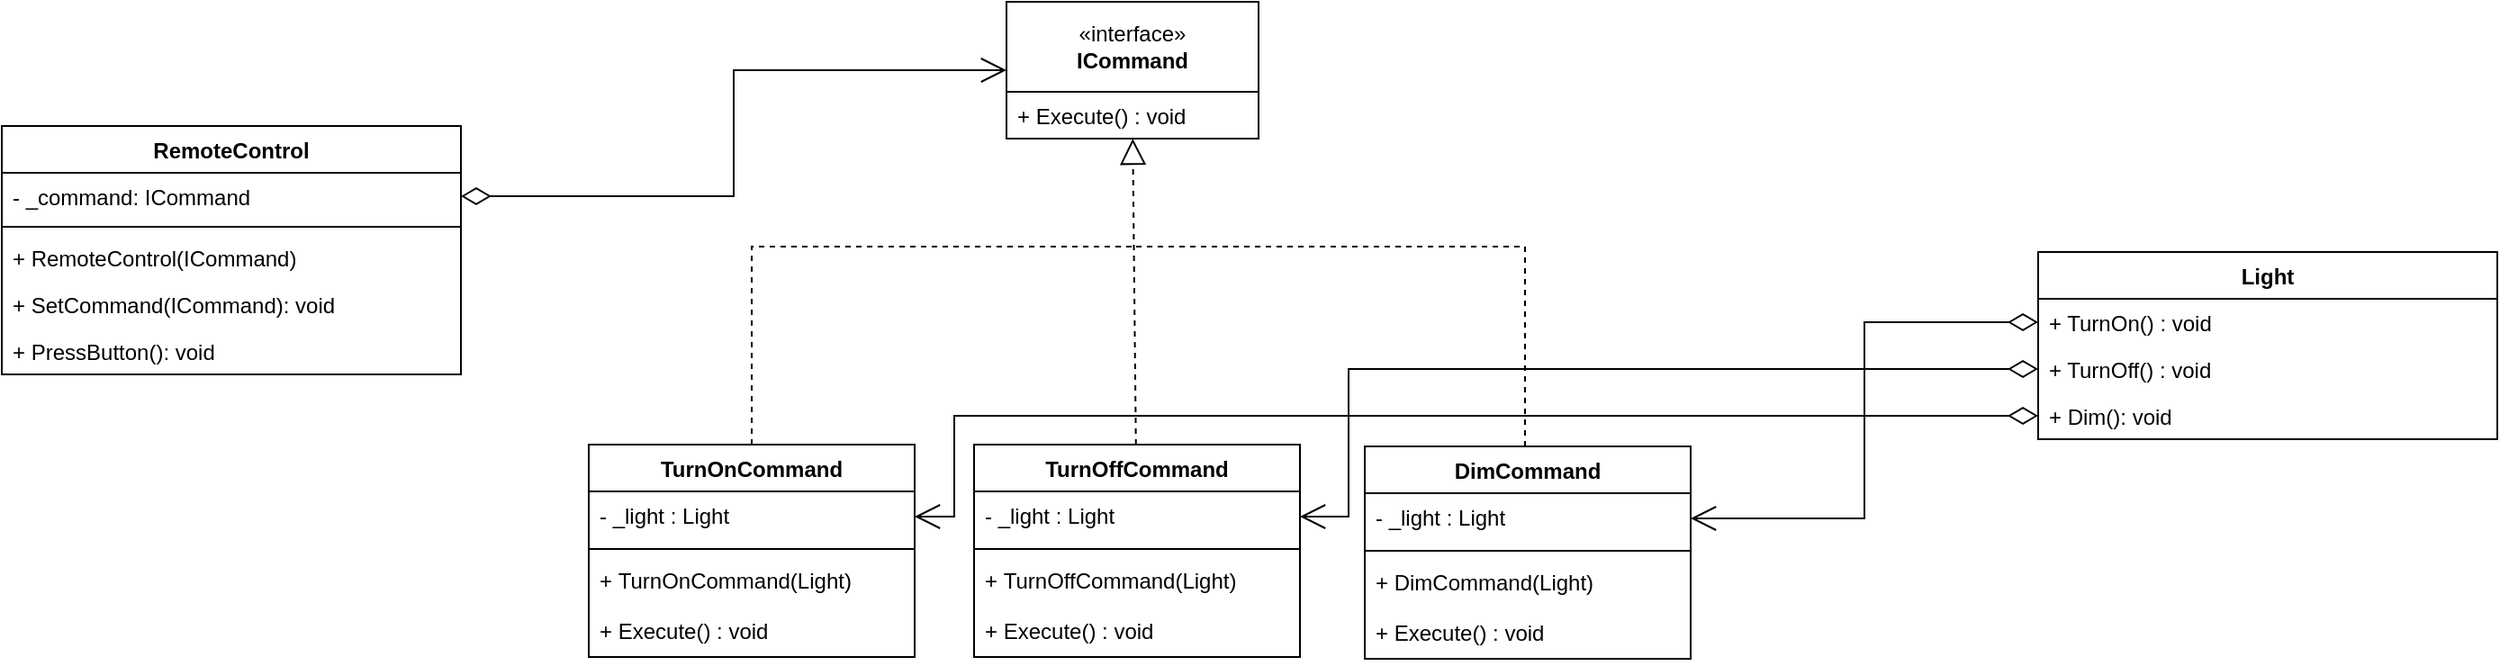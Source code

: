 <mxfile version="26.0.8">
  <diagram name="Page-1" id="WpWYNAq_A07RjoxeMoz-">
    <mxGraphModel dx="2087" dy="908" grid="0" gridSize="10" guides="0" tooltips="1" connect="1" arrows="1" fold="1" page="0" pageScale="1" pageWidth="850" pageHeight="1100" math="0" shadow="0">
      <root>
        <mxCell id="0" />
        <mxCell id="1" parent="0" />
        <mxCell id="CBoQt1l6Mm7SFNJmkGvY-1" value="«interface»&lt;br&gt;&lt;b&gt;ICommand&lt;/b&gt;" style="swimlane;fontStyle=0;childLayout=stackLayout;horizontal=1;startSize=50;fillColor=none;horizontalStack=0;resizeParent=1;resizeParentMax=0;resizeLast=0;collapsible=1;marginBottom=0;whiteSpace=wrap;html=1;" parent="1" vertex="1">
          <mxGeometry x="417" y="62" width="140" height="76" as="geometry" />
        </mxCell>
        <mxCell id="CBoQt1l6Mm7SFNJmkGvY-2" value="+ Execute() : void" style="text;strokeColor=none;fillColor=none;align=left;verticalAlign=top;spacingLeft=4;spacingRight=4;overflow=hidden;rotatable=0;points=[[0,0.5],[1,0.5]];portConstraint=eastwest;whiteSpace=wrap;html=1;" parent="CBoQt1l6Mm7SFNJmkGvY-1" vertex="1">
          <mxGeometry y="50" width="140" height="26" as="geometry" />
        </mxCell>
        <mxCell id="ERFJ4a53fNfV4M_B5qXD-2" value="TurnOnCommand" style="swimlane;fontStyle=1;align=center;verticalAlign=top;childLayout=stackLayout;horizontal=1;startSize=26;horizontalStack=0;resizeParent=1;resizeParentMax=0;resizeLast=0;collapsible=1;marginBottom=0;whiteSpace=wrap;html=1;" vertex="1" parent="1">
          <mxGeometry x="185" y="308" width="181" height="118" as="geometry" />
        </mxCell>
        <mxCell id="ERFJ4a53fNfV4M_B5qXD-3" value="-&amp;nbsp;_light : Light" style="text;strokeColor=none;fillColor=none;align=left;verticalAlign=top;spacingLeft=4;spacingRight=4;overflow=hidden;rotatable=0;points=[[0,0.5],[1,0.5]];portConstraint=eastwest;whiteSpace=wrap;html=1;" vertex="1" parent="ERFJ4a53fNfV4M_B5qXD-2">
          <mxGeometry y="26" width="181" height="28" as="geometry" />
        </mxCell>
        <mxCell id="ERFJ4a53fNfV4M_B5qXD-6" value="" style="line;strokeWidth=1;fillColor=none;align=left;verticalAlign=middle;spacingTop=-1;spacingLeft=3;spacingRight=3;rotatable=0;labelPosition=right;points=[];portConstraint=eastwest;strokeColor=inherit;" vertex="1" parent="ERFJ4a53fNfV4M_B5qXD-2">
          <mxGeometry y="54" width="181" height="8" as="geometry" />
        </mxCell>
        <mxCell id="ERFJ4a53fNfV4M_B5qXD-7" value="+&amp;nbsp;TurnOnCommand(Light)" style="text;strokeColor=none;fillColor=none;align=left;verticalAlign=top;spacingLeft=4;spacingRight=4;overflow=hidden;rotatable=0;points=[[0,0.5],[1,0.5]];portConstraint=eastwest;whiteSpace=wrap;html=1;" vertex="1" parent="ERFJ4a53fNfV4M_B5qXD-2">
          <mxGeometry y="62" width="181" height="28" as="geometry" />
        </mxCell>
        <mxCell id="ERFJ4a53fNfV4M_B5qXD-8" value="+&amp;nbsp;Execute() : void" style="text;strokeColor=none;fillColor=none;align=left;verticalAlign=top;spacingLeft=4;spacingRight=4;overflow=hidden;rotatable=0;points=[[0,0.5],[1,0.5]];portConstraint=eastwest;whiteSpace=wrap;html=1;" vertex="1" parent="ERFJ4a53fNfV4M_B5qXD-2">
          <mxGeometry y="90" width="181" height="28" as="geometry" />
        </mxCell>
        <mxCell id="ERFJ4a53fNfV4M_B5qXD-9" value="TurnOffCommand" style="swimlane;fontStyle=1;align=center;verticalAlign=top;childLayout=stackLayout;horizontal=1;startSize=26;horizontalStack=0;resizeParent=1;resizeParentMax=0;resizeLast=0;collapsible=1;marginBottom=0;whiteSpace=wrap;html=1;" vertex="1" parent="1">
          <mxGeometry x="399" y="308" width="181" height="118" as="geometry" />
        </mxCell>
        <mxCell id="ERFJ4a53fNfV4M_B5qXD-10" value="-&amp;nbsp;_light : Light" style="text;strokeColor=none;fillColor=none;align=left;verticalAlign=top;spacingLeft=4;spacingRight=4;overflow=hidden;rotatable=0;points=[[0,0.5],[1,0.5]];portConstraint=eastwest;whiteSpace=wrap;html=1;" vertex="1" parent="ERFJ4a53fNfV4M_B5qXD-9">
          <mxGeometry y="26" width="181" height="28" as="geometry" />
        </mxCell>
        <mxCell id="ERFJ4a53fNfV4M_B5qXD-11" value="" style="line;strokeWidth=1;fillColor=none;align=left;verticalAlign=middle;spacingTop=-1;spacingLeft=3;spacingRight=3;rotatable=0;labelPosition=right;points=[];portConstraint=eastwest;strokeColor=inherit;" vertex="1" parent="ERFJ4a53fNfV4M_B5qXD-9">
          <mxGeometry y="54" width="181" height="8" as="geometry" />
        </mxCell>
        <mxCell id="ERFJ4a53fNfV4M_B5qXD-12" value="+&amp;nbsp;TurnOffCommand(Light)" style="text;strokeColor=none;fillColor=none;align=left;verticalAlign=top;spacingLeft=4;spacingRight=4;overflow=hidden;rotatable=0;points=[[0,0.5],[1,0.5]];portConstraint=eastwest;whiteSpace=wrap;html=1;" vertex="1" parent="ERFJ4a53fNfV4M_B5qXD-9">
          <mxGeometry y="62" width="181" height="28" as="geometry" />
        </mxCell>
        <mxCell id="ERFJ4a53fNfV4M_B5qXD-13" value="+&amp;nbsp;Execute() : void" style="text;strokeColor=none;fillColor=none;align=left;verticalAlign=top;spacingLeft=4;spacingRight=4;overflow=hidden;rotatable=0;points=[[0,0.5],[1,0.5]];portConstraint=eastwest;whiteSpace=wrap;html=1;" vertex="1" parent="ERFJ4a53fNfV4M_B5qXD-9">
          <mxGeometry y="90" width="181" height="28" as="geometry" />
        </mxCell>
        <mxCell id="ERFJ4a53fNfV4M_B5qXD-14" value="DimCommand" style="swimlane;fontStyle=1;align=center;verticalAlign=top;childLayout=stackLayout;horizontal=1;startSize=26;horizontalStack=0;resizeParent=1;resizeParentMax=0;resizeLast=0;collapsible=1;marginBottom=0;whiteSpace=wrap;html=1;" vertex="1" parent="1">
          <mxGeometry x="616" y="309" width="181" height="118" as="geometry" />
        </mxCell>
        <mxCell id="ERFJ4a53fNfV4M_B5qXD-15" value="-&amp;nbsp;_light : Light" style="text;strokeColor=none;fillColor=none;align=left;verticalAlign=top;spacingLeft=4;spacingRight=4;overflow=hidden;rotatable=0;points=[[0,0.5],[1,0.5]];portConstraint=eastwest;whiteSpace=wrap;html=1;" vertex="1" parent="ERFJ4a53fNfV4M_B5qXD-14">
          <mxGeometry y="26" width="181" height="28" as="geometry" />
        </mxCell>
        <mxCell id="ERFJ4a53fNfV4M_B5qXD-16" value="" style="line;strokeWidth=1;fillColor=none;align=left;verticalAlign=middle;spacingTop=-1;spacingLeft=3;spacingRight=3;rotatable=0;labelPosition=right;points=[];portConstraint=eastwest;strokeColor=inherit;" vertex="1" parent="ERFJ4a53fNfV4M_B5qXD-14">
          <mxGeometry y="54" width="181" height="8" as="geometry" />
        </mxCell>
        <mxCell id="ERFJ4a53fNfV4M_B5qXD-17" value="+&amp;nbsp;DimCommand(Light)" style="text;strokeColor=none;fillColor=none;align=left;verticalAlign=top;spacingLeft=4;spacingRight=4;overflow=hidden;rotatable=0;points=[[0,0.5],[1,0.5]];portConstraint=eastwest;whiteSpace=wrap;html=1;" vertex="1" parent="ERFJ4a53fNfV4M_B5qXD-14">
          <mxGeometry y="62" width="181" height="28" as="geometry" />
        </mxCell>
        <mxCell id="ERFJ4a53fNfV4M_B5qXD-18" value="+&amp;nbsp;Execute() : void" style="text;strokeColor=none;fillColor=none;align=left;verticalAlign=top;spacingLeft=4;spacingRight=4;overflow=hidden;rotatable=0;points=[[0,0.5],[1,0.5]];portConstraint=eastwest;whiteSpace=wrap;html=1;" vertex="1" parent="ERFJ4a53fNfV4M_B5qXD-14">
          <mxGeometry y="90" width="181" height="28" as="geometry" />
        </mxCell>
        <mxCell id="ERFJ4a53fNfV4M_B5qXD-19" value="" style="endArrow=block;dashed=1;endFill=0;endSize=12;html=1;rounded=0;" edge="1" parent="1" source="ERFJ4a53fNfV4M_B5qXD-9" target="CBoQt1l6Mm7SFNJmkGvY-2">
          <mxGeometry width="160" relative="1" as="geometry">
            <mxPoint x="488" y="254" as="sourcePoint" />
            <mxPoint x="487" y="144" as="targetPoint" />
          </mxGeometry>
        </mxCell>
        <mxCell id="ERFJ4a53fNfV4M_B5qXD-20" style="edgeStyle=orthogonalEdgeStyle;rounded=0;orthogonalLoop=1;jettySize=auto;html=1;dashed=1;strokeColor=default;curved=0;endArrow=none;endFill=0;" edge="1" parent="1" source="ERFJ4a53fNfV4M_B5qXD-2">
          <mxGeometry relative="1" as="geometry">
            <mxPoint x="487" y="198" as="targetPoint" />
            <Array as="points">
              <mxPoint x="275" y="198" />
            </Array>
            <mxPoint x="275" y="254" as="sourcePoint" />
          </mxGeometry>
        </mxCell>
        <mxCell id="ERFJ4a53fNfV4M_B5qXD-21" style="edgeStyle=orthogonalEdgeStyle;rounded=0;orthogonalLoop=1;jettySize=auto;html=1;dashed=1;strokeColor=default;curved=0;endArrow=none;endFill=0;" edge="1" parent="1" source="ERFJ4a53fNfV4M_B5qXD-14">
          <mxGeometry relative="1" as="geometry">
            <mxPoint x="706" y="254" as="sourcePoint" />
            <mxPoint x="485" y="198" as="targetPoint" />
            <Array as="points">
              <mxPoint x="705" y="198" />
            </Array>
          </mxGeometry>
        </mxCell>
        <mxCell id="ERFJ4a53fNfV4M_B5qXD-22" value="" style="endArrow=open;html=1;endSize=12;startArrow=diamondThin;startSize=14;startFill=0;edgeStyle=orthogonalEdgeStyle;align=left;verticalAlign=bottom;rounded=0;exitX=1;exitY=0.5;exitDx=0;exitDy=0;entryX=0;entryY=0.5;entryDx=0;entryDy=0;" edge="1" parent="1" source="ERFJ4a53fNfV4M_B5qXD-24" target="CBoQt1l6Mm7SFNJmkGvY-1">
          <mxGeometry x="-0.923" y="20" relative="1" as="geometry">
            <mxPoint x="-103" y="219" as="sourcePoint" />
            <mxPoint x="281" y="62" as="targetPoint" />
            <mxPoint as="offset" />
          </mxGeometry>
        </mxCell>
        <mxCell id="ERFJ4a53fNfV4M_B5qXD-23" value="RemoteControl" style="swimlane;fontStyle=1;align=center;verticalAlign=top;childLayout=stackLayout;horizontal=1;startSize=26;horizontalStack=0;resizeParent=1;resizeParentMax=0;resizeLast=0;collapsible=1;marginBottom=0;whiteSpace=wrap;html=1;" vertex="1" parent="1">
          <mxGeometry x="-141" y="131" width="255" height="138" as="geometry" />
        </mxCell>
        <mxCell id="ERFJ4a53fNfV4M_B5qXD-24" value="- _command: ICommand" style="text;strokeColor=none;fillColor=none;align=left;verticalAlign=top;spacingLeft=4;spacingRight=4;overflow=hidden;rotatable=0;points=[[0,0.5],[1,0.5]];portConstraint=eastwest;whiteSpace=wrap;html=1;" vertex="1" parent="ERFJ4a53fNfV4M_B5qXD-23">
          <mxGeometry y="26" width="255" height="26" as="geometry" />
        </mxCell>
        <mxCell id="ERFJ4a53fNfV4M_B5qXD-26" value="" style="line;strokeWidth=1;fillColor=none;align=left;verticalAlign=middle;spacingTop=-1;spacingLeft=3;spacingRight=3;rotatable=0;labelPosition=right;points=[];portConstraint=eastwest;strokeColor=inherit;" vertex="1" parent="ERFJ4a53fNfV4M_B5qXD-23">
          <mxGeometry y="52" width="255" height="8" as="geometry" />
        </mxCell>
        <mxCell id="ERFJ4a53fNfV4M_B5qXD-27" value="+ RemoteControl(ICommand)" style="text;strokeColor=none;fillColor=none;align=left;verticalAlign=top;spacingLeft=4;spacingRight=4;overflow=hidden;rotatable=0;points=[[0,0.5],[1,0.5]];portConstraint=eastwest;whiteSpace=wrap;html=1;" vertex="1" parent="ERFJ4a53fNfV4M_B5qXD-23">
          <mxGeometry y="60" width="255" height="26" as="geometry" />
        </mxCell>
        <mxCell id="ERFJ4a53fNfV4M_B5qXD-28" value="+ SetCommand(ICommand): void" style="text;strokeColor=none;fillColor=none;align=left;verticalAlign=top;spacingLeft=4;spacingRight=4;overflow=hidden;rotatable=0;points=[[0,0.5],[1,0.5]];portConstraint=eastwest;whiteSpace=wrap;html=1;" vertex="1" parent="ERFJ4a53fNfV4M_B5qXD-23">
          <mxGeometry y="86" width="255" height="26" as="geometry" />
        </mxCell>
        <mxCell id="ERFJ4a53fNfV4M_B5qXD-29" value="+ PressButton(): void" style="text;strokeColor=none;fillColor=none;align=left;verticalAlign=top;spacingLeft=4;spacingRight=4;overflow=hidden;rotatable=0;points=[[0,0.5],[1,0.5]];portConstraint=eastwest;whiteSpace=wrap;html=1;" vertex="1" parent="ERFJ4a53fNfV4M_B5qXD-23">
          <mxGeometry y="112" width="255" height="26" as="geometry" />
        </mxCell>
        <mxCell id="ERFJ4a53fNfV4M_B5qXD-31" value="Light" style="swimlane;fontStyle=1;align=center;verticalAlign=top;childLayout=stackLayout;horizontal=1;startSize=26;horizontalStack=0;resizeParent=1;resizeParentMax=0;resizeLast=0;collapsible=1;marginBottom=0;whiteSpace=wrap;html=1;" vertex="1" parent="1">
          <mxGeometry x="990" y="201" width="255" height="104" as="geometry" />
        </mxCell>
        <mxCell id="ERFJ4a53fNfV4M_B5qXD-34" value="+ TurnOn() : void" style="text;strokeColor=none;fillColor=none;align=left;verticalAlign=top;spacingLeft=4;spacingRight=4;overflow=hidden;rotatable=0;points=[[0,0.5],[1,0.5]];portConstraint=eastwest;whiteSpace=wrap;html=1;" vertex="1" parent="ERFJ4a53fNfV4M_B5qXD-31">
          <mxGeometry y="26" width="255" height="26" as="geometry" />
        </mxCell>
        <mxCell id="ERFJ4a53fNfV4M_B5qXD-35" value="+ TurnOff() : void" style="text;strokeColor=none;fillColor=none;align=left;verticalAlign=top;spacingLeft=4;spacingRight=4;overflow=hidden;rotatable=0;points=[[0,0.5],[1,0.5]];portConstraint=eastwest;whiteSpace=wrap;html=1;" vertex="1" parent="ERFJ4a53fNfV4M_B5qXD-31">
          <mxGeometry y="52" width="255" height="26" as="geometry" />
        </mxCell>
        <mxCell id="ERFJ4a53fNfV4M_B5qXD-36" value="+ Dim(): void" style="text;strokeColor=none;fillColor=none;align=left;verticalAlign=top;spacingLeft=4;spacingRight=4;overflow=hidden;rotatable=0;points=[[0,0.5],[1,0.5]];portConstraint=eastwest;whiteSpace=wrap;html=1;" vertex="1" parent="ERFJ4a53fNfV4M_B5qXD-31">
          <mxGeometry y="78" width="255" height="26" as="geometry" />
        </mxCell>
        <mxCell id="ERFJ4a53fNfV4M_B5qXD-37" value="" style="endArrow=open;html=1;endSize=12;startArrow=diamondThin;startSize=14;startFill=0;edgeStyle=orthogonalEdgeStyle;align=left;verticalAlign=bottom;rounded=0;exitX=0;exitY=0.5;exitDx=0;exitDy=0;entryX=1;entryY=0.5;entryDx=0;entryDy=0;" edge="1" parent="1" source="ERFJ4a53fNfV4M_B5qXD-34" target="ERFJ4a53fNfV4M_B5qXD-15">
          <mxGeometry x="-0.923" y="20" relative="1" as="geometry">
            <mxPoint x="161" y="169" as="sourcePoint" />
            <mxPoint x="427" y="110" as="targetPoint" />
            <mxPoint as="offset" />
          </mxGeometry>
        </mxCell>
        <mxCell id="ERFJ4a53fNfV4M_B5qXD-38" value="" style="endArrow=open;html=1;endSize=12;startArrow=diamondThin;startSize=14;startFill=0;edgeStyle=orthogonalEdgeStyle;align=left;verticalAlign=bottom;rounded=0;exitX=0;exitY=0.5;exitDx=0;exitDy=0;entryX=1;entryY=0.5;entryDx=0;entryDy=0;" edge="1" parent="1" source="ERFJ4a53fNfV4M_B5qXD-35" target="ERFJ4a53fNfV4M_B5qXD-10">
          <mxGeometry x="-0.923" y="20" relative="1" as="geometry">
            <mxPoint x="1000" y="250" as="sourcePoint" />
            <mxPoint x="806" y="310" as="targetPoint" />
            <mxPoint as="offset" />
            <Array as="points">
              <mxPoint x="607" y="266" />
              <mxPoint x="607" y="348" />
            </Array>
          </mxGeometry>
        </mxCell>
        <mxCell id="ERFJ4a53fNfV4M_B5qXD-39" value="" style="endArrow=open;html=1;endSize=12;startArrow=diamondThin;startSize=14;startFill=0;edgeStyle=orthogonalEdgeStyle;align=left;verticalAlign=bottom;rounded=0;exitX=0;exitY=0.5;exitDx=0;exitDy=0;entryX=1;entryY=0.5;entryDx=0;entryDy=0;" edge="1" parent="1" source="ERFJ4a53fNfV4M_B5qXD-36" target="ERFJ4a53fNfV4M_B5qXD-3">
          <mxGeometry x="-0.923" y="20" relative="1" as="geometry">
            <mxPoint x="1000" y="276" as="sourcePoint" />
            <mxPoint x="590" y="358" as="targetPoint" />
            <mxPoint as="offset" />
            <Array as="points">
              <mxPoint x="388" y="292" />
              <mxPoint x="388" y="348" />
            </Array>
          </mxGeometry>
        </mxCell>
      </root>
    </mxGraphModel>
  </diagram>
</mxfile>
